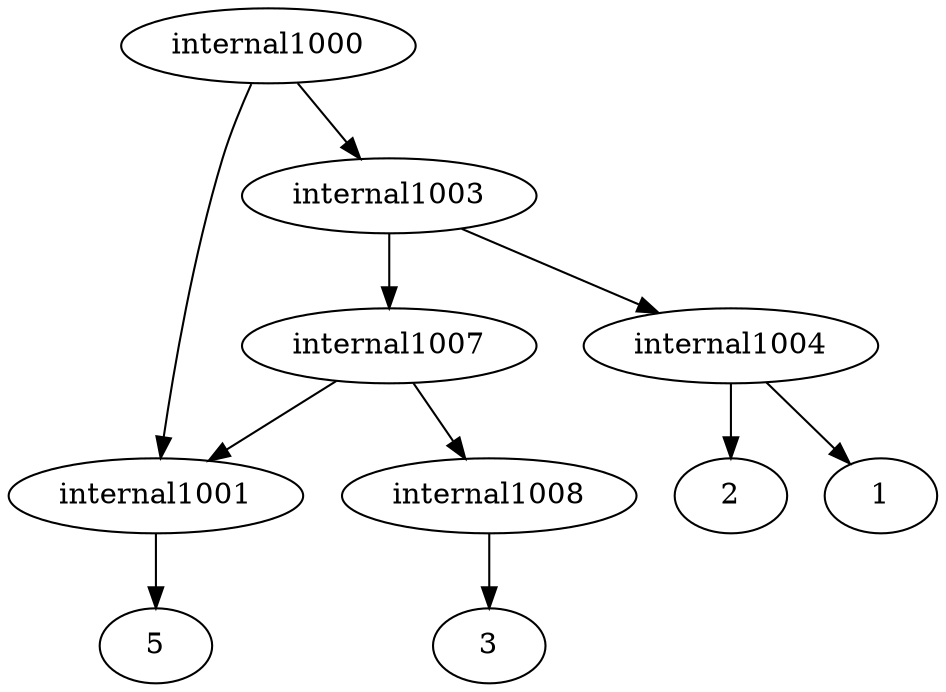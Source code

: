 strict digraph G1 {
internal1000 -> internal1001
internal1000 -> internal1003
internal1001 -> 5
internal1003 -> internal1004
internal1003 -> internal1007
internal1004 -> 2
internal1004 -> 1
internal1007 -> internal1008
internal1007 -> internal1001
internal1008 -> 3
internal1001 -> 5
}